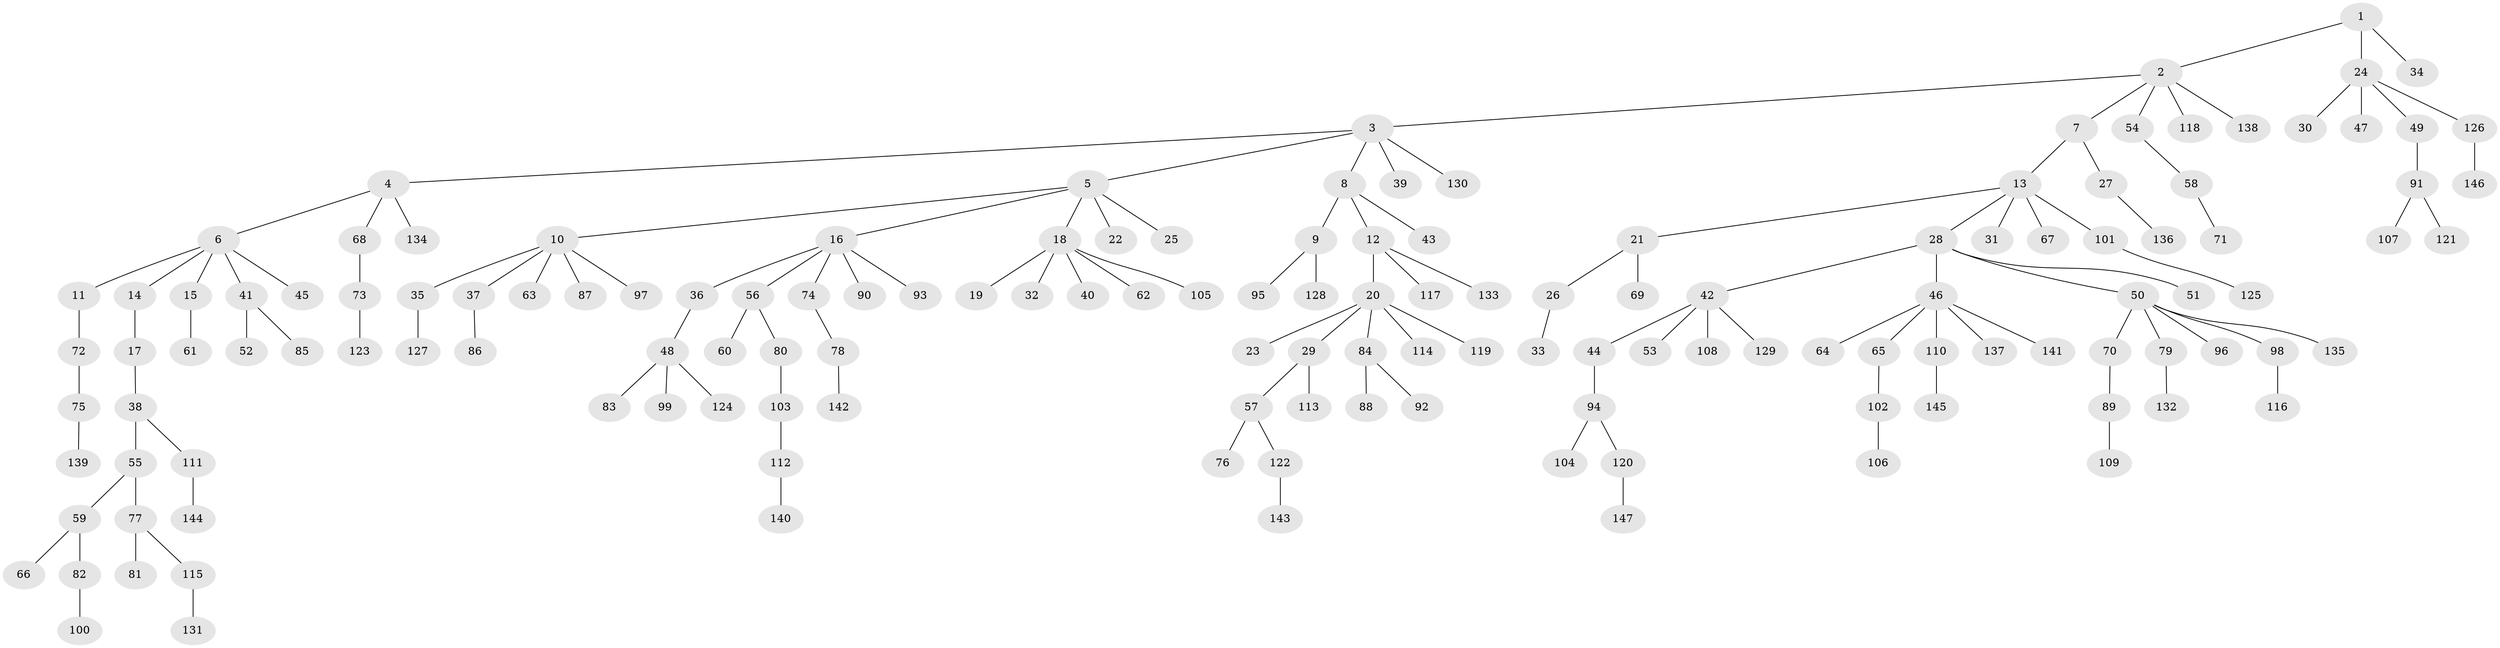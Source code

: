 // Generated by graph-tools (version 1.1) at 2025/26/03/09/25 03:26:30]
// undirected, 147 vertices, 146 edges
graph export_dot {
graph [start="1"]
  node [color=gray90,style=filled];
  1;
  2;
  3;
  4;
  5;
  6;
  7;
  8;
  9;
  10;
  11;
  12;
  13;
  14;
  15;
  16;
  17;
  18;
  19;
  20;
  21;
  22;
  23;
  24;
  25;
  26;
  27;
  28;
  29;
  30;
  31;
  32;
  33;
  34;
  35;
  36;
  37;
  38;
  39;
  40;
  41;
  42;
  43;
  44;
  45;
  46;
  47;
  48;
  49;
  50;
  51;
  52;
  53;
  54;
  55;
  56;
  57;
  58;
  59;
  60;
  61;
  62;
  63;
  64;
  65;
  66;
  67;
  68;
  69;
  70;
  71;
  72;
  73;
  74;
  75;
  76;
  77;
  78;
  79;
  80;
  81;
  82;
  83;
  84;
  85;
  86;
  87;
  88;
  89;
  90;
  91;
  92;
  93;
  94;
  95;
  96;
  97;
  98;
  99;
  100;
  101;
  102;
  103;
  104;
  105;
  106;
  107;
  108;
  109;
  110;
  111;
  112;
  113;
  114;
  115;
  116;
  117;
  118;
  119;
  120;
  121;
  122;
  123;
  124;
  125;
  126;
  127;
  128;
  129;
  130;
  131;
  132;
  133;
  134;
  135;
  136;
  137;
  138;
  139;
  140;
  141;
  142;
  143;
  144;
  145;
  146;
  147;
  1 -- 2;
  1 -- 24;
  1 -- 34;
  2 -- 3;
  2 -- 7;
  2 -- 54;
  2 -- 118;
  2 -- 138;
  3 -- 4;
  3 -- 5;
  3 -- 8;
  3 -- 39;
  3 -- 130;
  4 -- 6;
  4 -- 68;
  4 -- 134;
  5 -- 10;
  5 -- 16;
  5 -- 18;
  5 -- 22;
  5 -- 25;
  6 -- 11;
  6 -- 14;
  6 -- 15;
  6 -- 41;
  6 -- 45;
  7 -- 13;
  7 -- 27;
  8 -- 9;
  8 -- 12;
  8 -- 43;
  9 -- 95;
  9 -- 128;
  10 -- 35;
  10 -- 37;
  10 -- 63;
  10 -- 87;
  10 -- 97;
  11 -- 72;
  12 -- 20;
  12 -- 117;
  12 -- 133;
  13 -- 21;
  13 -- 28;
  13 -- 31;
  13 -- 67;
  13 -- 101;
  14 -- 17;
  15 -- 61;
  16 -- 36;
  16 -- 56;
  16 -- 74;
  16 -- 90;
  16 -- 93;
  17 -- 38;
  18 -- 19;
  18 -- 32;
  18 -- 40;
  18 -- 62;
  18 -- 105;
  20 -- 23;
  20 -- 29;
  20 -- 84;
  20 -- 114;
  20 -- 119;
  21 -- 26;
  21 -- 69;
  24 -- 30;
  24 -- 47;
  24 -- 49;
  24 -- 126;
  26 -- 33;
  27 -- 136;
  28 -- 42;
  28 -- 46;
  28 -- 50;
  28 -- 51;
  29 -- 57;
  29 -- 113;
  35 -- 127;
  36 -- 48;
  37 -- 86;
  38 -- 55;
  38 -- 111;
  41 -- 52;
  41 -- 85;
  42 -- 44;
  42 -- 53;
  42 -- 108;
  42 -- 129;
  44 -- 94;
  46 -- 64;
  46 -- 65;
  46 -- 110;
  46 -- 137;
  46 -- 141;
  48 -- 83;
  48 -- 99;
  48 -- 124;
  49 -- 91;
  50 -- 70;
  50 -- 79;
  50 -- 96;
  50 -- 98;
  50 -- 135;
  54 -- 58;
  55 -- 59;
  55 -- 77;
  56 -- 60;
  56 -- 80;
  57 -- 76;
  57 -- 122;
  58 -- 71;
  59 -- 66;
  59 -- 82;
  65 -- 102;
  68 -- 73;
  70 -- 89;
  72 -- 75;
  73 -- 123;
  74 -- 78;
  75 -- 139;
  77 -- 81;
  77 -- 115;
  78 -- 142;
  79 -- 132;
  80 -- 103;
  82 -- 100;
  84 -- 88;
  84 -- 92;
  89 -- 109;
  91 -- 107;
  91 -- 121;
  94 -- 104;
  94 -- 120;
  98 -- 116;
  101 -- 125;
  102 -- 106;
  103 -- 112;
  110 -- 145;
  111 -- 144;
  112 -- 140;
  115 -- 131;
  120 -- 147;
  122 -- 143;
  126 -- 146;
}
